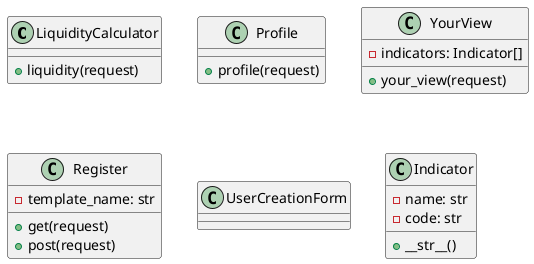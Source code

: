 @startuml
class LiquidityCalculator {
+ liquidity(request)
}

class Profile {
+ profile(request)
}

class YourView {
- indicators: Indicator[]
+ your_view(request)
}

class Register {
- template_name: str
+ get(request)
+ post(request)
}

class UserCreationForm

class Indicator {
- name: str
- code: str
+ __str__()
}

@enduml